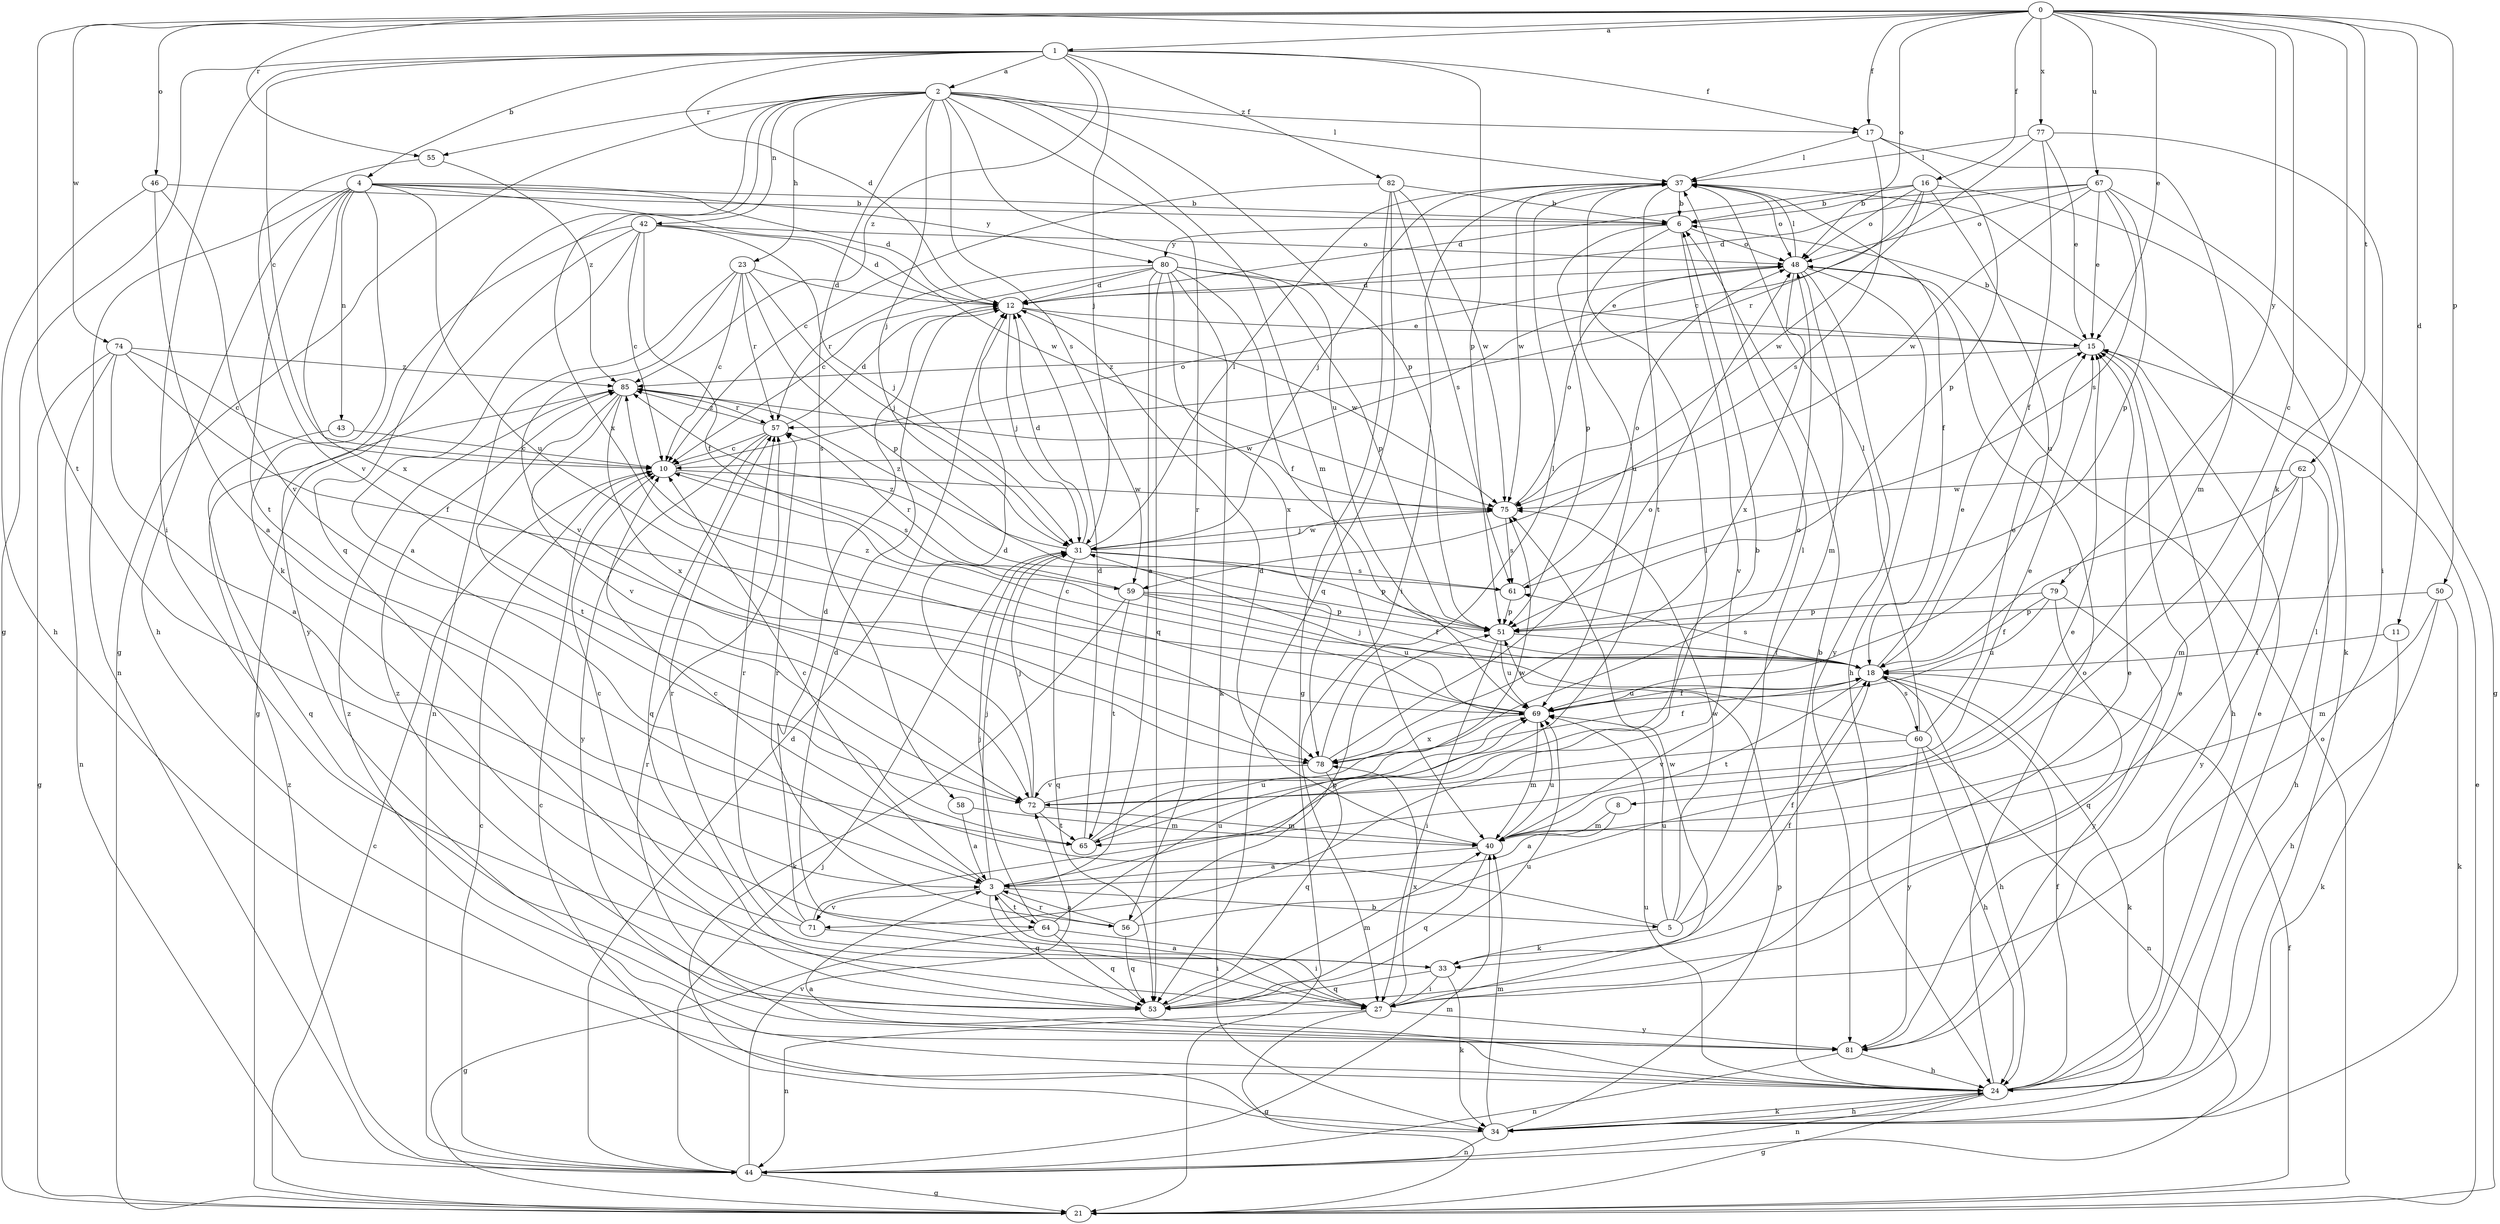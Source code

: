 strict digraph  {
0;
1;
2;
3;
4;
5;
6;
8;
10;
11;
12;
15;
16;
17;
18;
21;
23;
24;
27;
31;
33;
34;
37;
40;
42;
43;
44;
46;
48;
50;
51;
53;
55;
56;
57;
58;
59;
60;
61;
62;
64;
65;
67;
69;
71;
72;
74;
75;
77;
78;
79;
80;
81;
82;
85;
0 -> 1  [label=a];
0 -> 8  [label=c];
0 -> 11  [label=d];
0 -> 15  [label=e];
0 -> 16  [label=f];
0 -> 17  [label=f];
0 -> 33  [label=k];
0 -> 46  [label=o];
0 -> 48  [label=o];
0 -> 50  [label=p];
0 -> 55  [label=r];
0 -> 62  [label=t];
0 -> 64  [label=t];
0 -> 67  [label=u];
0 -> 74  [label=w];
0 -> 77  [label=x];
0 -> 79  [label=y];
1 -> 2  [label=a];
1 -> 4  [label=b];
1 -> 10  [label=c];
1 -> 12  [label=d];
1 -> 17  [label=f];
1 -> 21  [label=g];
1 -> 27  [label=i];
1 -> 31  [label=j];
1 -> 51  [label=p];
1 -> 82  [label=z];
1 -> 85  [label=z];
2 -> 17  [label=f];
2 -> 21  [label=g];
2 -> 23  [label=h];
2 -> 31  [label=j];
2 -> 37  [label=l];
2 -> 40  [label=m];
2 -> 42  [label=n];
2 -> 51  [label=p];
2 -> 53  [label=q];
2 -> 55  [label=r];
2 -> 56  [label=r];
2 -> 58  [label=s];
2 -> 59  [label=s];
2 -> 69  [label=u];
2 -> 78  [label=x];
3 -> 5  [label=b];
3 -> 6  [label=b];
3 -> 10  [label=c];
3 -> 31  [label=j];
3 -> 53  [label=q];
3 -> 56  [label=r];
3 -> 64  [label=t];
3 -> 71  [label=v];
4 -> 6  [label=b];
4 -> 12  [label=d];
4 -> 24  [label=h];
4 -> 33  [label=k];
4 -> 43  [label=n];
4 -> 44  [label=n];
4 -> 65  [label=t];
4 -> 69  [label=u];
4 -> 75  [label=w];
4 -> 78  [label=x];
4 -> 80  [label=y];
5 -> 10  [label=c];
5 -> 18  [label=f];
5 -> 33  [label=k];
5 -> 37  [label=l];
5 -> 69  [label=u];
5 -> 75  [label=w];
6 -> 48  [label=o];
6 -> 51  [label=p];
6 -> 69  [label=u];
6 -> 71  [label=v];
6 -> 80  [label=y];
8 -> 3  [label=a];
8 -> 40  [label=m];
10 -> 48  [label=o];
10 -> 59  [label=s];
10 -> 75  [label=w];
11 -> 18  [label=f];
11 -> 34  [label=k];
12 -> 15  [label=e];
12 -> 31  [label=j];
12 -> 75  [label=w];
15 -> 6  [label=b];
15 -> 24  [label=h];
15 -> 85  [label=z];
16 -> 6  [label=b];
16 -> 12  [label=d];
16 -> 34  [label=k];
16 -> 48  [label=o];
16 -> 57  [label=r];
16 -> 69  [label=u];
16 -> 75  [label=w];
17 -> 37  [label=l];
17 -> 40  [label=m];
17 -> 51  [label=p];
17 -> 59  [label=s];
18 -> 15  [label=e];
18 -> 24  [label=h];
18 -> 34  [label=k];
18 -> 60  [label=s];
18 -> 61  [label=s];
18 -> 65  [label=t];
18 -> 69  [label=u];
21 -> 10  [label=c];
21 -> 15  [label=e];
21 -> 18  [label=f];
21 -> 48  [label=o];
23 -> 10  [label=c];
23 -> 12  [label=d];
23 -> 31  [label=j];
23 -> 44  [label=n];
23 -> 51  [label=p];
23 -> 57  [label=r];
23 -> 72  [label=v];
24 -> 3  [label=a];
24 -> 6  [label=b];
24 -> 15  [label=e];
24 -> 18  [label=f];
24 -> 21  [label=g];
24 -> 34  [label=k];
24 -> 37  [label=l];
24 -> 44  [label=n];
24 -> 48  [label=o];
24 -> 57  [label=r];
24 -> 69  [label=u];
27 -> 3  [label=a];
27 -> 12  [label=d];
27 -> 15  [label=e];
27 -> 21  [label=g];
27 -> 44  [label=n];
27 -> 75  [label=w];
27 -> 78  [label=x];
27 -> 81  [label=y];
31 -> 12  [label=d];
31 -> 37  [label=l];
31 -> 51  [label=p];
31 -> 53  [label=q];
31 -> 61  [label=s];
31 -> 75  [label=w];
31 -> 85  [label=z];
33 -> 18  [label=f];
33 -> 27  [label=i];
33 -> 34  [label=k];
33 -> 53  [label=q];
33 -> 57  [label=r];
34 -> 10  [label=c];
34 -> 24  [label=h];
34 -> 40  [label=m];
34 -> 44  [label=n];
34 -> 51  [label=p];
37 -> 6  [label=b];
37 -> 18  [label=f];
37 -> 27  [label=i];
37 -> 31  [label=j];
37 -> 48  [label=o];
37 -> 65  [label=t];
37 -> 75  [label=w];
40 -> 3  [label=a];
40 -> 12  [label=d];
40 -> 53  [label=q];
40 -> 69  [label=u];
42 -> 3  [label=a];
42 -> 10  [label=c];
42 -> 12  [label=d];
42 -> 18  [label=f];
42 -> 21  [label=g];
42 -> 31  [label=j];
42 -> 48  [label=o];
42 -> 81  [label=y];
43 -> 10  [label=c];
43 -> 53  [label=q];
44 -> 10  [label=c];
44 -> 12  [label=d];
44 -> 21  [label=g];
44 -> 31  [label=j];
44 -> 40  [label=m];
44 -> 72  [label=v];
44 -> 85  [label=z];
46 -> 3  [label=a];
46 -> 6  [label=b];
46 -> 24  [label=h];
46 -> 72  [label=v];
48 -> 12  [label=d];
48 -> 24  [label=h];
48 -> 37  [label=l];
48 -> 40  [label=m];
48 -> 78  [label=x];
48 -> 81  [label=y];
50 -> 24  [label=h];
50 -> 34  [label=k];
50 -> 40  [label=m];
50 -> 51  [label=p];
51 -> 18  [label=f];
51 -> 27  [label=i];
51 -> 69  [label=u];
53 -> 40  [label=m];
53 -> 69  [label=u];
53 -> 85  [label=z];
55 -> 72  [label=v];
55 -> 85  [label=z];
56 -> 3  [label=a];
56 -> 15  [label=e];
56 -> 51  [label=p];
56 -> 53  [label=q];
56 -> 57  [label=r];
57 -> 10  [label=c];
57 -> 12  [label=d];
57 -> 53  [label=q];
57 -> 81  [label=y];
57 -> 85  [label=z];
58 -> 3  [label=a];
58 -> 40  [label=m];
59 -> 18  [label=f];
59 -> 34  [label=k];
59 -> 51  [label=p];
59 -> 57  [label=r];
59 -> 65  [label=t];
59 -> 69  [label=u];
60 -> 15  [label=e];
60 -> 24  [label=h];
60 -> 31  [label=j];
60 -> 37  [label=l];
60 -> 44  [label=n];
60 -> 72  [label=v];
60 -> 81  [label=y];
61 -> 48  [label=o];
61 -> 51  [label=p];
61 -> 85  [label=z];
62 -> 18  [label=f];
62 -> 24  [label=h];
62 -> 40  [label=m];
62 -> 75  [label=w];
62 -> 81  [label=y];
64 -> 21  [label=g];
64 -> 27  [label=i];
64 -> 31  [label=j];
64 -> 53  [label=q];
64 -> 69  [label=u];
65 -> 12  [label=d];
65 -> 69  [label=u];
65 -> 75  [label=w];
67 -> 6  [label=b];
67 -> 12  [label=d];
67 -> 15  [label=e];
67 -> 21  [label=g];
67 -> 48  [label=o];
67 -> 51  [label=p];
67 -> 61  [label=s];
67 -> 75  [label=w];
69 -> 10  [label=c];
69 -> 18  [label=f];
69 -> 40  [label=m];
69 -> 78  [label=x];
69 -> 85  [label=z];
71 -> 10  [label=c];
71 -> 12  [label=d];
71 -> 27  [label=i];
71 -> 37  [label=l];
71 -> 57  [label=r];
72 -> 12  [label=d];
72 -> 15  [label=e];
72 -> 31  [label=j];
72 -> 40  [label=m];
72 -> 48  [label=o];
72 -> 65  [label=t];
74 -> 3  [label=a];
74 -> 10  [label=c];
74 -> 18  [label=f];
74 -> 21  [label=g];
74 -> 44  [label=n];
74 -> 85  [label=z];
75 -> 31  [label=j];
75 -> 48  [label=o];
75 -> 61  [label=s];
77 -> 10  [label=c];
77 -> 15  [label=e];
77 -> 18  [label=f];
77 -> 27  [label=i];
77 -> 37  [label=l];
78 -> 18  [label=f];
78 -> 37  [label=l];
78 -> 48  [label=o];
78 -> 53  [label=q];
78 -> 72  [label=v];
79 -> 18  [label=f];
79 -> 51  [label=p];
79 -> 53  [label=q];
79 -> 69  [label=u];
79 -> 81  [label=y];
80 -> 3  [label=a];
80 -> 10  [label=c];
80 -> 12  [label=d];
80 -> 15  [label=e];
80 -> 18  [label=f];
80 -> 34  [label=k];
80 -> 51  [label=p];
80 -> 53  [label=q];
80 -> 57  [label=r];
80 -> 78  [label=x];
81 -> 15  [label=e];
81 -> 24  [label=h];
81 -> 44  [label=n];
81 -> 85  [label=z];
82 -> 6  [label=b];
82 -> 10  [label=c];
82 -> 21  [label=g];
82 -> 53  [label=q];
82 -> 61  [label=s];
82 -> 75  [label=w];
85 -> 57  [label=r];
85 -> 65  [label=t];
85 -> 72  [label=v];
85 -> 75  [label=w];
85 -> 78  [label=x];
}
